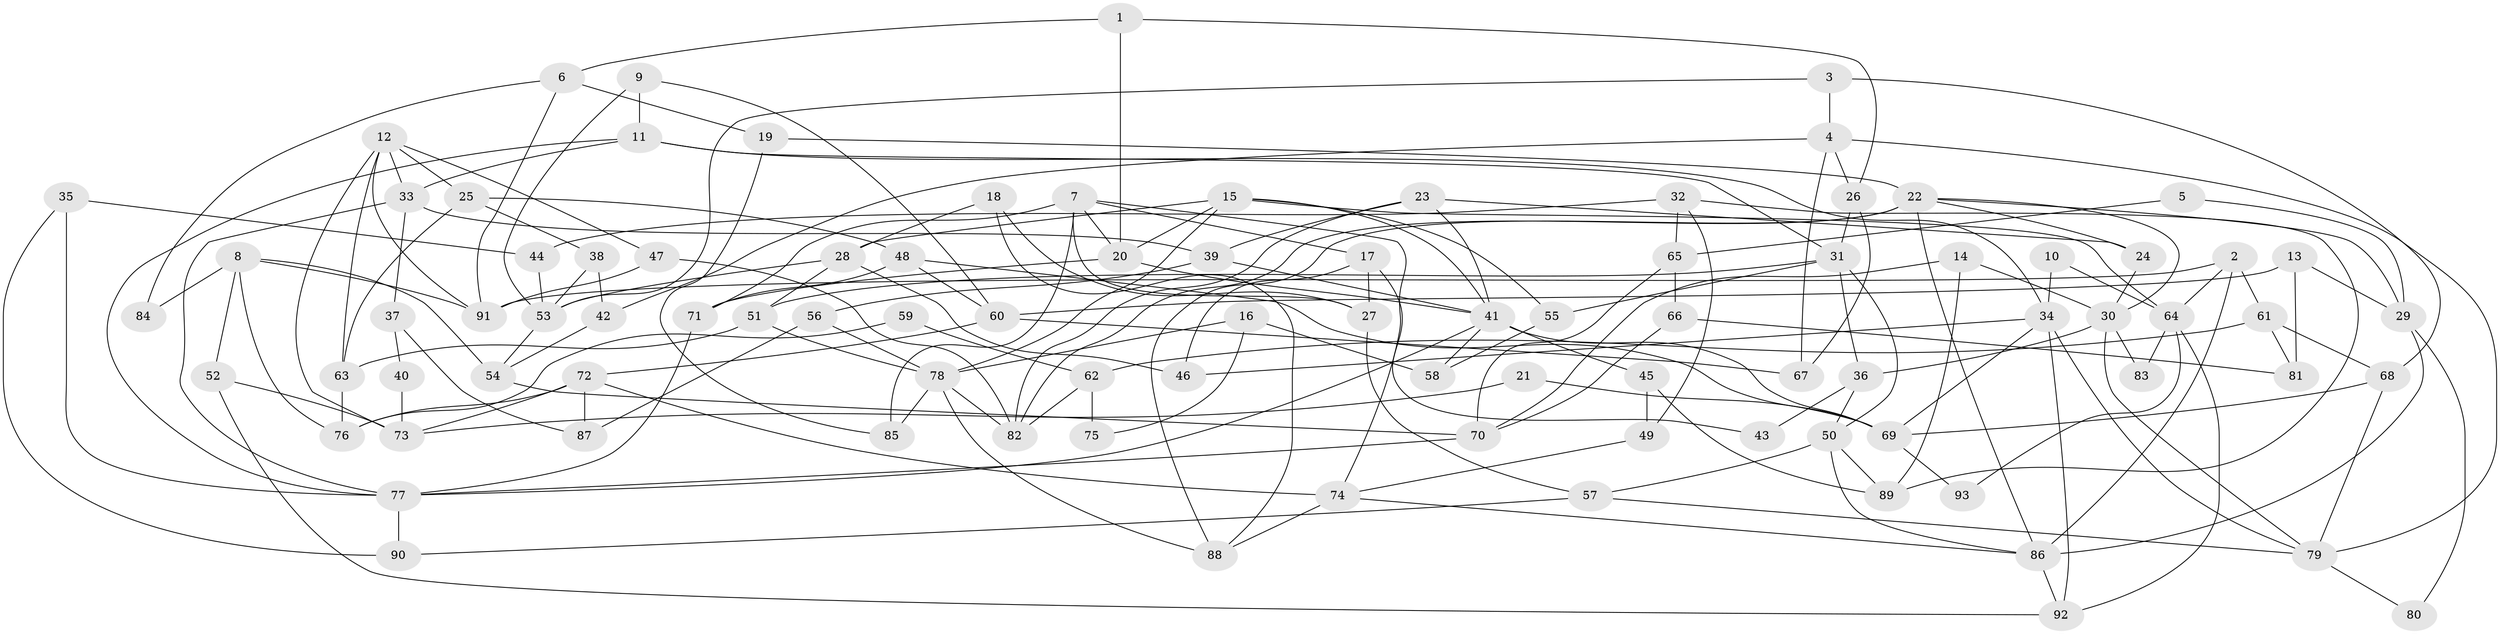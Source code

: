 // coarse degree distribution, {5: 0.1896551724137931, 4: 0.15517241379310345, 6: 0.1724137931034483, 2: 0.1206896551724138, 8: 0.08620689655172414, 7: 0.08620689655172414, 11: 0.017241379310344827, 3: 0.15517241379310345, 10: 0.017241379310344827}
// Generated by graph-tools (version 1.1) at 2025/42/03/06/25 10:42:00]
// undirected, 93 vertices, 186 edges
graph export_dot {
graph [start="1"]
  node [color=gray90,style=filled];
  1;
  2;
  3;
  4;
  5;
  6;
  7;
  8;
  9;
  10;
  11;
  12;
  13;
  14;
  15;
  16;
  17;
  18;
  19;
  20;
  21;
  22;
  23;
  24;
  25;
  26;
  27;
  28;
  29;
  30;
  31;
  32;
  33;
  34;
  35;
  36;
  37;
  38;
  39;
  40;
  41;
  42;
  43;
  44;
  45;
  46;
  47;
  48;
  49;
  50;
  51;
  52;
  53;
  54;
  55;
  56;
  57;
  58;
  59;
  60;
  61;
  62;
  63;
  64;
  65;
  66;
  67;
  68;
  69;
  70;
  71;
  72;
  73;
  74;
  75;
  76;
  77;
  78;
  79;
  80;
  81;
  82;
  83;
  84;
  85;
  86;
  87;
  88;
  89;
  90;
  91;
  92;
  93;
  1 -- 20;
  1 -- 26;
  1 -- 6;
  2 -- 91;
  2 -- 86;
  2 -- 61;
  2 -- 64;
  3 -- 53;
  3 -- 4;
  3 -- 68;
  4 -- 67;
  4 -- 79;
  4 -- 26;
  4 -- 42;
  5 -- 29;
  5 -- 65;
  6 -- 91;
  6 -- 19;
  6 -- 84;
  7 -- 71;
  7 -- 20;
  7 -- 17;
  7 -- 27;
  7 -- 74;
  7 -- 85;
  8 -- 76;
  8 -- 52;
  8 -- 54;
  8 -- 84;
  8 -- 91;
  9 -- 53;
  9 -- 11;
  9 -- 60;
  10 -- 34;
  10 -- 64;
  11 -- 31;
  11 -- 77;
  11 -- 33;
  11 -- 34;
  12 -- 91;
  12 -- 33;
  12 -- 25;
  12 -- 47;
  12 -- 63;
  12 -- 73;
  13 -- 29;
  13 -- 60;
  13 -- 81;
  14 -- 89;
  14 -- 30;
  14 -- 70;
  15 -- 41;
  15 -- 64;
  15 -- 20;
  15 -- 28;
  15 -- 55;
  15 -- 78;
  16 -- 58;
  16 -- 78;
  16 -- 75;
  17 -- 27;
  17 -- 43;
  17 -- 46;
  18 -- 28;
  18 -- 88;
  18 -- 27;
  19 -- 22;
  19 -- 85;
  20 -- 71;
  20 -- 41;
  21 -- 73;
  21 -- 69;
  22 -- 82;
  22 -- 30;
  22 -- 24;
  22 -- 29;
  22 -- 86;
  22 -- 88;
  23 -- 39;
  23 -- 41;
  23 -- 24;
  23 -- 82;
  24 -- 30;
  25 -- 63;
  25 -- 38;
  25 -- 48;
  26 -- 31;
  26 -- 67;
  27 -- 57;
  28 -- 53;
  28 -- 46;
  28 -- 51;
  29 -- 86;
  29 -- 80;
  30 -- 36;
  30 -- 79;
  30 -- 83;
  31 -- 51;
  31 -- 50;
  31 -- 36;
  31 -- 55;
  32 -- 89;
  32 -- 44;
  32 -- 49;
  32 -- 65;
  33 -- 77;
  33 -- 37;
  33 -- 39;
  34 -- 46;
  34 -- 69;
  34 -- 79;
  34 -- 92;
  35 -- 77;
  35 -- 90;
  35 -- 44;
  36 -- 50;
  36 -- 43;
  37 -- 87;
  37 -- 40;
  38 -- 42;
  38 -- 53;
  39 -- 41;
  39 -- 56;
  40 -- 73;
  41 -- 69;
  41 -- 45;
  41 -- 58;
  41 -- 77;
  42 -- 54;
  44 -- 53;
  45 -- 49;
  45 -- 89;
  47 -- 82;
  47 -- 91;
  48 -- 69;
  48 -- 60;
  48 -- 71;
  49 -- 74;
  50 -- 86;
  50 -- 57;
  50 -- 89;
  51 -- 78;
  51 -- 63;
  52 -- 73;
  52 -- 92;
  53 -- 54;
  54 -- 70;
  55 -- 58;
  56 -- 78;
  56 -- 87;
  57 -- 79;
  57 -- 90;
  59 -- 76;
  59 -- 62;
  60 -- 67;
  60 -- 72;
  61 -- 68;
  61 -- 62;
  61 -- 81;
  62 -- 82;
  62 -- 75;
  63 -- 76;
  64 -- 92;
  64 -- 83;
  64 -- 93;
  65 -- 70;
  65 -- 66;
  66 -- 81;
  66 -- 70;
  68 -- 79;
  68 -- 69;
  69 -- 93;
  70 -- 77;
  71 -- 77;
  72 -- 74;
  72 -- 73;
  72 -- 76;
  72 -- 87;
  74 -- 88;
  74 -- 86;
  77 -- 90;
  78 -- 85;
  78 -- 82;
  78 -- 88;
  79 -- 80;
  86 -- 92;
}
